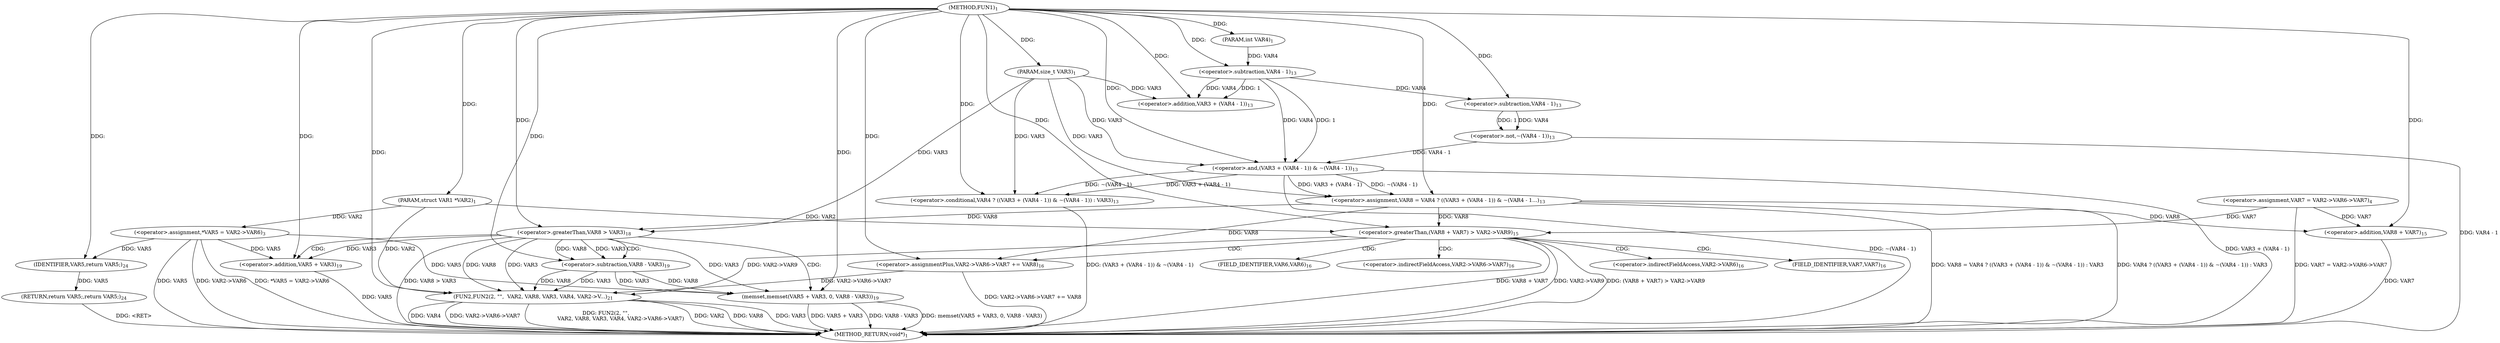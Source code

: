 digraph "FUN1" {  
"8" [label = <(METHOD,FUN1)<SUB>1</SUB>> ]
"86" [label = <(METHOD_RETURN,void*)<SUB>1</SUB>> ]
"9" [label = <(PARAM,struct VAR1 *VAR2)<SUB>1</SUB>> ]
"10" [label = <(PARAM,size_t VAR3)<SUB>1</SUB>> ]
"11" [label = <(PARAM,int VAR4)<SUB>1</SUB>> ]
"14" [label = <(&lt;operator&gt;.assignment,*VAR5 = VAR2-&gt;VAR6)<SUB>3</SUB>> ]
"20" [label = <(&lt;operator&gt;.assignment,VAR7 = VAR2-&gt;VAR6-&gt;VAR7)<SUB>4</SUB>> ]
"28" [label = <(&lt;operator&gt;.assignment,VAR8 = VAR4 ? ((VAR3 + (VAR4 - 1)) &amp; ~(VAR4 - 1...)<SUB>13</SUB>> ]
"72" [label = <(FUN2,FUN2(2, &quot;&quot;,
		  VAR2, VAR8, VAR3, VAR4, VAR2-&gt;V...)<SUB>21</SUB>> ]
"84" [label = <(RETURN,return VAR5;,return VAR5;)<SUB>24</SUB>> ]
"44" [label = <(&lt;operator&gt;.greaterThan,(VAR8 + VAR7) &gt; VAR2-&gt;VAR9)<SUB>15</SUB>> ]
"60" [label = <(&lt;operator&gt;.greaterThan,VAR8 &gt; VAR3)<SUB>18</SUB>> ]
"85" [label = <(IDENTIFIER,VAR5,return VAR5;)<SUB>24</SUB>> ]
"30" [label = <(&lt;operator&gt;.conditional,VAR4 ? ((VAR3 + (VAR4 - 1)) &amp; ~(VAR4 - 1)) : VAR3)<SUB>13</SUB>> ]
"52" [label = <(&lt;operator&gt;.assignmentPlus,VAR2-&gt;VAR6-&gt;VAR7 += VAR8)<SUB>16</SUB>> ]
"64" [label = <(memset,memset(VAR5 + VAR3, 0, VAR8 - VAR3))<SUB>19</SUB>> ]
"32" [label = <(&lt;operator&gt;.and,(VAR3 + (VAR4 - 1)) &amp; ~(VAR4 - 1))<SUB>13</SUB>> ]
"45" [label = <(&lt;operator&gt;.addition,VAR8 + VAR7)<SUB>15</SUB>> ]
"33" [label = <(&lt;operator&gt;.addition,VAR3 + (VAR4 - 1))<SUB>13</SUB>> ]
"38" [label = <(&lt;operator&gt;.not,~(VAR4 - 1))<SUB>13</SUB>> ]
"65" [label = <(&lt;operator&gt;.addition,VAR5 + VAR3)<SUB>19</SUB>> ]
"69" [label = <(&lt;operator&gt;.subtraction,VAR8 - VAR3)<SUB>19</SUB>> ]
"35" [label = <(&lt;operator&gt;.subtraction,VAR4 - 1)<SUB>13</SUB>> ]
"39" [label = <(&lt;operator&gt;.subtraction,VAR4 - 1)<SUB>13</SUB>> ]
"53" [label = <(&lt;operator&gt;.indirectFieldAccess,VAR2-&gt;VAR6-&gt;VAR7)<SUB>16</SUB>> ]
"54" [label = <(&lt;operator&gt;.indirectFieldAccess,VAR2-&gt;VAR6)<SUB>16</SUB>> ]
"57" [label = <(FIELD_IDENTIFIER,VAR7,VAR7)<SUB>16</SUB>> ]
"56" [label = <(FIELD_IDENTIFIER,VAR6,VAR6)<SUB>16</SUB>> ]
  "84" -> "86"  [ label = "DDG: &lt;RET&gt;"] 
  "14" -> "86"  [ label = "DDG: VAR5"] 
  "14" -> "86"  [ label = "DDG: VAR2-&gt;VAR6"] 
  "14" -> "86"  [ label = "DDG: *VAR5 = VAR2-&gt;VAR6"] 
  "20" -> "86"  [ label = "DDG: VAR7 = VAR2-&gt;VAR6-&gt;VAR7"] 
  "32" -> "86"  [ label = "DDG: VAR3 + (VAR4 - 1)"] 
  "38" -> "86"  [ label = "DDG: VAR4 - 1"] 
  "32" -> "86"  [ label = "DDG: ~(VAR4 - 1)"] 
  "30" -> "86"  [ label = "DDG: (VAR3 + (VAR4 - 1)) &amp; ~(VAR4 - 1)"] 
  "28" -> "86"  [ label = "DDG: VAR4 ? ((VAR3 + (VAR4 - 1)) &amp; ~(VAR4 - 1)) : VAR3"] 
  "28" -> "86"  [ label = "DDG: VAR8 = VAR4 ? ((VAR3 + (VAR4 - 1)) &amp; ~(VAR4 - 1)) : VAR3"] 
  "45" -> "86"  [ label = "DDG: VAR7"] 
  "44" -> "86"  [ label = "DDG: VAR8 + VAR7"] 
  "44" -> "86"  [ label = "DDG: VAR2-&gt;VAR9"] 
  "44" -> "86"  [ label = "DDG: (VAR8 + VAR7) &gt; VAR2-&gt;VAR9"] 
  "52" -> "86"  [ label = "DDG: VAR2-&gt;VAR6-&gt;VAR7 += VAR8"] 
  "60" -> "86"  [ label = "DDG: VAR8 &gt; VAR3"] 
  "65" -> "86"  [ label = "DDG: VAR5"] 
  "64" -> "86"  [ label = "DDG: VAR5 + VAR3"] 
  "64" -> "86"  [ label = "DDG: VAR8 - VAR3"] 
  "64" -> "86"  [ label = "DDG: memset(VAR5 + VAR3, 0, VAR8 - VAR3)"] 
  "72" -> "86"  [ label = "DDG: VAR2"] 
  "72" -> "86"  [ label = "DDG: VAR8"] 
  "72" -> "86"  [ label = "DDG: VAR3"] 
  "72" -> "86"  [ label = "DDG: VAR4"] 
  "72" -> "86"  [ label = "DDG: VAR2-&gt;VAR6-&gt;VAR7"] 
  "72" -> "86"  [ label = "DDG: FUN2(2, &quot;&quot;,
		  VAR2, VAR8, VAR3, VAR4, VAR2-&gt;VAR6-&gt;VAR7)"] 
  "8" -> "9"  [ label = "DDG: "] 
  "8" -> "10"  [ label = "DDG: "] 
  "8" -> "11"  [ label = "DDG: "] 
  "9" -> "14"  [ label = "DDG: VAR2"] 
  "32" -> "28"  [ label = "DDG: VAR3 + (VAR4 - 1)"] 
  "32" -> "28"  [ label = "DDG: ~(VAR4 - 1)"] 
  "10" -> "28"  [ label = "DDG: VAR3"] 
  "8" -> "28"  [ label = "DDG: "] 
  "85" -> "84"  [ label = "DDG: VAR5"] 
  "8" -> "72"  [ label = "DDG: "] 
  "9" -> "72"  [ label = "DDG: VAR2"] 
  "44" -> "72"  [ label = "DDG: VAR2-&gt;VAR9"] 
  "60" -> "72"  [ label = "DDG: VAR8"] 
  "69" -> "72"  [ label = "DDG: VAR8"] 
  "60" -> "72"  [ label = "DDG: VAR3"] 
  "69" -> "72"  [ label = "DDG: VAR3"] 
  "52" -> "72"  [ label = "DDG: VAR2-&gt;VAR6-&gt;VAR7"] 
  "14" -> "85"  [ label = "DDG: VAR5"] 
  "8" -> "85"  [ label = "DDG: "] 
  "32" -> "30"  [ label = "DDG: VAR3 + (VAR4 - 1)"] 
  "32" -> "30"  [ label = "DDG: ~(VAR4 - 1)"] 
  "10" -> "30"  [ label = "DDG: VAR3"] 
  "8" -> "30"  [ label = "DDG: "] 
  "28" -> "44"  [ label = "DDG: VAR8"] 
  "8" -> "44"  [ label = "DDG: "] 
  "20" -> "44"  [ label = "DDG: VAR7"] 
  "9" -> "44"  [ label = "DDG: VAR2"] 
  "8" -> "52"  [ label = "DDG: "] 
  "28" -> "52"  [ label = "DDG: VAR8"] 
  "8" -> "60"  [ label = "DDG: "] 
  "28" -> "60"  [ label = "DDG: VAR8"] 
  "10" -> "60"  [ label = "DDG: VAR3"] 
  "10" -> "32"  [ label = "DDG: VAR3"] 
  "8" -> "32"  [ label = "DDG: "] 
  "35" -> "32"  [ label = "DDG: VAR4"] 
  "35" -> "32"  [ label = "DDG: 1"] 
  "38" -> "32"  [ label = "DDG: VAR4 - 1"] 
  "28" -> "45"  [ label = "DDG: VAR8"] 
  "8" -> "45"  [ label = "DDG: "] 
  "20" -> "45"  [ label = "DDG: VAR7"] 
  "14" -> "64"  [ label = "DDG: VAR5"] 
  "8" -> "64"  [ label = "DDG: "] 
  "60" -> "64"  [ label = "DDG: VAR3"] 
  "69" -> "64"  [ label = "DDG: VAR8"] 
  "69" -> "64"  [ label = "DDG: VAR3"] 
  "10" -> "33"  [ label = "DDG: VAR3"] 
  "8" -> "33"  [ label = "DDG: "] 
  "35" -> "33"  [ label = "DDG: VAR4"] 
  "35" -> "33"  [ label = "DDG: 1"] 
  "39" -> "38"  [ label = "DDG: VAR4"] 
  "39" -> "38"  [ label = "DDG: 1"] 
  "14" -> "65"  [ label = "DDG: VAR5"] 
  "8" -> "65"  [ label = "DDG: "] 
  "60" -> "65"  [ label = "DDG: VAR3"] 
  "60" -> "69"  [ label = "DDG: VAR8"] 
  "8" -> "69"  [ label = "DDG: "] 
  "60" -> "69"  [ label = "DDG: VAR3"] 
  "11" -> "35"  [ label = "DDG: VAR4"] 
  "8" -> "35"  [ label = "DDG: "] 
  "35" -> "39"  [ label = "DDG: VAR4"] 
  "8" -> "39"  [ label = "DDG: "] 
  "44" -> "57"  [ label = "CDG: "] 
  "44" -> "52"  [ label = "CDG: "] 
  "44" -> "53"  [ label = "CDG: "] 
  "44" -> "56"  [ label = "CDG: "] 
  "44" -> "54"  [ label = "CDG: "] 
  "60" -> "64"  [ label = "CDG: "] 
  "60" -> "69"  [ label = "CDG: "] 
  "60" -> "65"  [ label = "CDG: "] 
}
